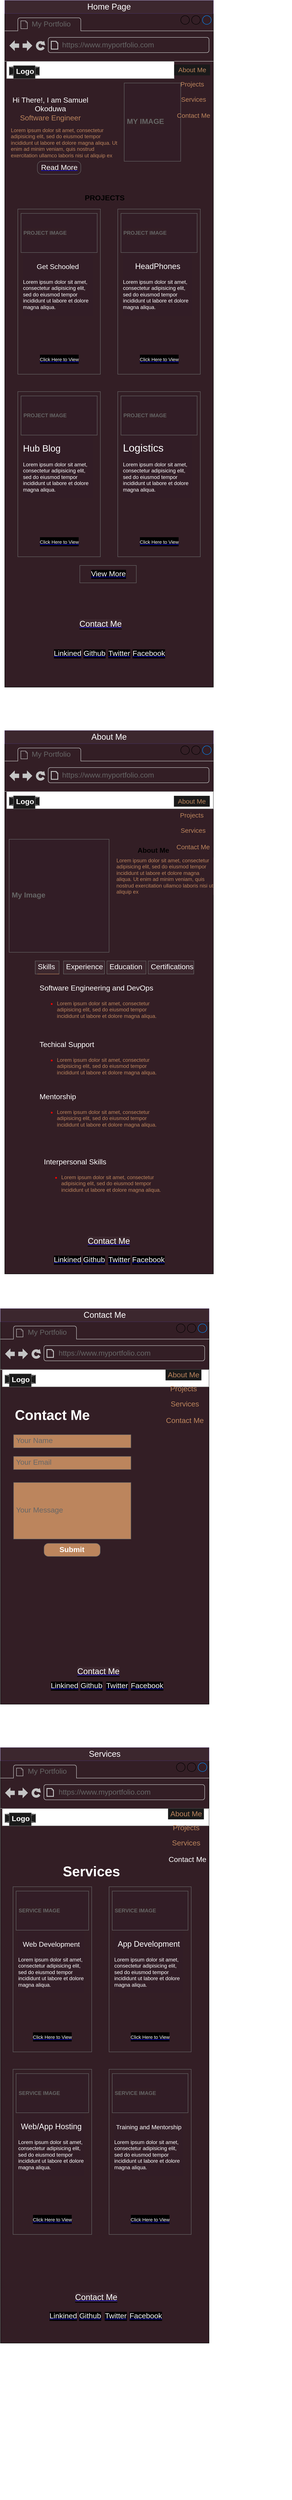<mxfile>
    <diagram id="vNnLvl0aOUERtY2fWWQc" name="Page-1">
        <mxGraphModel dx="792" dy="2738" grid="1" gridSize="10" guides="1" tooltips="1" connect="1" arrows="1" fold="1" page="1" pageScale="1" pageWidth="850" pageHeight="1100" background="none" math="0" shadow="0">
            <root>
                <mxCell id="0"/>
                <mxCell id="1" parent="0"/>
                <mxCell id="2" value="&lt;br&gt;&lt;br&gt;&lt;br&gt;&lt;br&gt;&lt;br&gt;&lt;br&gt;&lt;br&gt;&lt;br&gt;&lt;br&gt;&lt;br&gt;&lt;br&gt;&lt;br&gt;&lt;br&gt;&lt;br&gt;&lt;br&gt;&lt;br&gt;&lt;br&gt;&lt;br&gt;&lt;br&gt;&lt;br&gt;&lt;br&gt;&lt;br&gt;&lt;br&gt;&lt;br&gt;&lt;br&gt;&lt;br&gt;&lt;br&gt;&lt;br&gt;&lt;br&gt;&lt;br&gt;&lt;br&gt;&lt;br&gt;&lt;br&gt;&lt;br&gt;&lt;br&gt;&lt;br&gt;&lt;br&gt;&lt;br&gt;&lt;br&gt;&lt;br&gt;&lt;br&gt;&lt;br&gt;&lt;br&gt;&lt;br&gt;&lt;br&gt;&lt;br&gt;&lt;br&gt;&lt;br&gt;&lt;br&gt;&lt;br&gt;&lt;br&gt;&lt;br&gt;&lt;br&gt;&lt;br&gt;&lt;br&gt;&lt;br&gt;&lt;br&gt;&lt;br&gt;&lt;br&gt;&lt;br&gt;&lt;br&gt;&lt;br&gt;&lt;br&gt;&lt;br&gt;&lt;br&gt;&lt;br&gt;&lt;br&gt;&lt;br&gt;&lt;br&gt;&lt;br&gt;&lt;br&gt;&lt;br&gt;&lt;br&gt;&lt;br&gt;&lt;br&gt;&lt;br&gt;&lt;br&gt;" style="strokeWidth=1;shadow=0;dashed=0;align=center;html=1;shape=mxgraph.mockup.containers.browserWindow;rSize=0;strokeColor2=#008cff;strokeColor3=#c4c4c4;mainText=,;recursiveResize=0;strokeColor=default;fillColor=#331E25;gradientColor=none;" parent="1" vertex="1">
                    <mxGeometry x="200" y="-1480" width="480" height="1550" as="geometry"/>
                </mxCell>
                <mxCell id="3" value="My Portfolio" style="strokeWidth=1;shadow=0;dashed=0;align=center;html=1;shape=mxgraph.mockup.containers.anchor;fontSize=17;fontColor=#666666;align=left;" parent="2" vertex="1">
                    <mxGeometry x="60" y="12" width="110" height="26" as="geometry"/>
                </mxCell>
                <mxCell id="4" value="https://www.myportfolio.com" style="strokeWidth=1;shadow=0;dashed=0;align=center;html=1;shape=mxgraph.mockup.containers.anchor;rSize=0;fontSize=17;fontColor=#666666;align=left;" parent="2" vertex="1">
                    <mxGeometry x="130" y="60" width="250" height="26" as="geometry"/>
                </mxCell>
                <mxCell id="14" value="Line 1" style="strokeWidth=1;shadow=0;dashed=0;align=center;html=1;shape=mxgraph.mockup.text.textBox;fontColor=#666666;align=left;fontSize=17;spacingLeft=4;spacingTop=-3;strokeColor=#666666;mainText=" parent="2" vertex="1">
                    <mxGeometry x="4" y="110" width="386" height="40" as="geometry"/>
                </mxCell>
                <mxCell id="22" value="" style="verticalLabelPosition=bottom;shadow=0;dashed=0;align=center;html=1;verticalAlign=top;strokeWidth=1;shape=mxgraph.mockup.graphics.simpleIcon;strokeColor=#999999;labelBackgroundColor=#1A1A1A;fontColor=#FFFFFF;fillColor=#1A1A1A;" parent="2" vertex="1">
                    <mxGeometry x="10" y="122.5" width="70" height="20" as="geometry"/>
                </mxCell>
                <mxCell id="23" value="&lt;b&gt;&lt;font color=&quot;#ffffff&quot;&gt;Logo&lt;/font&gt;&lt;/b&gt;" style="strokeWidth=1;shadow=0;dashed=0;align=center;html=1;shape=mxgraph.mockup.text.textBox;fontColor=#666666;align=left;fontSize=17;spacingLeft=4;spacingTop=-3;strokeColor=#666666;mainText=;labelBackgroundColor=#1A1A1A;fillColor=#1A1A1A;" parent="2" vertex="1">
                    <mxGeometry x="20" y="120" width="50" height="30" as="geometry"/>
                </mxCell>
                <mxCell id="37" value="" style="strokeWidth=1;shadow=0;dashed=0;align=center;html=1;shape=mxgraph.mockup.buttons.button;strokeColor=#666666;fontColor=#ffffff;mainText=;buttonStyle=round;fontSize=17;fontStyle=1;fillColor=#321D26;whiteSpace=wrap;labelBackgroundColor=#331E25;" parent="2" vertex="1">
                    <mxGeometry x="75" y="340" width="100" height="30" as="geometry"/>
                </mxCell>
                <mxCell id="47" value="&lt;font color=&quot;#ffffff&quot;&gt;Read More&lt;/font&gt;" style="shape=rectangle;strokeColor=none;fillColor=none;linkText=;fontSize=17;fontColor=#0000ff;fontStyle=4;html=1;align=center;labelBackgroundColor=#331E25;" parent="2" vertex="1">
                    <mxGeometry x="80" y="340" width="90" height="30" as="geometry"/>
                </mxCell>
                <mxCell id="253" value="" style="group" parent="2" vertex="1" connectable="0">
                    <mxGeometry x="30" y="450" width="190" height="380" as="geometry"/>
                </mxCell>
                <mxCell id="71" value="" style="strokeWidth=1;shadow=0;dashed=0;align=center;html=1;shape=mxgraph.mockup.text.textBox;fontColor=#FFFFFF;align=left;fontSize=17;spacingLeft=4;spacingTop=-3;strokeColor=#666666;mainText=;labelBackgroundColor=#331E25;fillColor=#331E25;" parent="253" vertex="1">
                    <mxGeometry width="190" height="380" as="geometry"/>
                </mxCell>
                <mxCell id="222" value="&lt;h1 style=&quot;text-align: center;&quot;&gt;&lt;font style=&quot;font-size: 16px; font-weight: normal;&quot;&gt;Get Schooled&lt;/font&gt;&lt;/h1&gt;&lt;p&gt;Lorem ipsum dolor sit amet, consectetur adipisicing elit, sed do eiusmod tempor incididunt ut labore et dolore magna aliqua.&lt;/p&gt;" style="text;html=1;strokeColor=none;fillColor=none;spacing=5;spacingTop=-20;whiteSpace=wrap;overflow=hidden;rounded=0;labelBackgroundColor=#321D26;fontColor=#FFFFFF;" parent="253" vertex="1">
                    <mxGeometry x="7.308" y="110" width="168.077" height="260" as="geometry"/>
                </mxCell>
                <mxCell id="223" value="&lt;font style=&quot;font-size: 11px;&quot; color=&quot;#ffffff&quot;&gt;Click Here to View&lt;/font&gt;" style="shape=rectangle;strokeColor=none;fillColor=none;linkText=;fontSize=17;fontColor=#0000ff;fontStyle=4;html=1;align=center;labelBackgroundColor=#000000;" parent="253" vertex="1">
                    <mxGeometry x="14.615" y="330" width="160.769" height="30" as="geometry"/>
                </mxCell>
                <mxCell id="252" value="&lt;b style=&quot;font-size: 12px;&quot;&gt;PROJECT IMAGE&lt;/b&gt;" style="strokeWidth=1;shadow=0;dashed=0;align=center;html=1;shape=mxgraph.mockup.text.textBox;fontColor=#666666;align=left;fontSize=17;spacingLeft=4;spacingTop=-3;strokeColor=#666666;mainText=;labelBackgroundColor=#331E25;fillColor=#321D26;" parent="253" vertex="1">
                    <mxGeometry x="7.308" y="10" width="175.385" height="90" as="geometry"/>
                </mxCell>
                <mxCell id="259" value="" style="group" parent="2" vertex="1" connectable="0">
                    <mxGeometry x="30" y="870" width="190" height="380" as="geometry"/>
                </mxCell>
                <mxCell id="260" value="" style="strokeWidth=1;shadow=0;dashed=0;align=center;html=1;shape=mxgraph.mockup.text.textBox;fontColor=#FFFFFF;align=left;fontSize=17;spacingLeft=4;spacingTop=-3;strokeColor=#666666;mainText=;labelBackgroundColor=#331E25;fillColor=#331E25;" parent="259" vertex="1">
                    <mxGeometry width="190" height="380" as="geometry"/>
                </mxCell>
                <mxCell id="261" value="&lt;h1 style=&quot;&quot;&gt;&lt;font style=&quot;font-size: 21px; font-weight: normal;&quot;&gt;Hub Blog&lt;/font&gt;&lt;/h1&gt;&lt;p&gt;Lorem ipsum dolor sit amet, consectetur adipisicing elit, sed do eiusmod tempor incididunt ut labore et dolore magna aliqua.&lt;/p&gt;" style="text;html=1;strokeColor=none;fillColor=none;spacing=5;spacingTop=-20;whiteSpace=wrap;overflow=hidden;rounded=0;labelBackgroundColor=#321D26;fontColor=#FFFFFF;" parent="259" vertex="1">
                    <mxGeometry x="7.308" y="110" width="168.077" height="260" as="geometry"/>
                </mxCell>
                <mxCell id="262" value="&lt;font style=&quot;font-size: 11px;&quot; color=&quot;#ffffff&quot;&gt;Click Here to View&lt;/font&gt;" style="shape=rectangle;strokeColor=none;fillColor=none;linkText=;fontSize=17;fontColor=#0000ff;fontStyle=4;html=1;align=center;labelBackgroundColor=#000000;" parent="259" vertex="1">
                    <mxGeometry x="14.615" y="330" width="160.769" height="30" as="geometry"/>
                </mxCell>
                <mxCell id="263" value="&lt;b style=&quot;font-size: 12px;&quot;&gt;PROJECT IMAGE&lt;/b&gt;" style="strokeWidth=1;shadow=0;dashed=0;align=center;html=1;shape=mxgraph.mockup.text.textBox;fontColor=#666666;align=left;fontSize=17;spacingLeft=4;spacingTop=-3;strokeColor=#666666;mainText=;labelBackgroundColor=#331E25;fillColor=#321D26;" parent="259" vertex="1">
                    <mxGeometry x="7.308" y="10" width="175.385" height="90" as="geometry"/>
                </mxCell>
                <mxCell id="264" value="" style="group" parent="2" vertex="1" connectable="0">
                    <mxGeometry x="260" y="450" width="190" height="380" as="geometry"/>
                </mxCell>
                <mxCell id="265" value="" style="strokeWidth=1;shadow=0;dashed=0;align=center;html=1;shape=mxgraph.mockup.text.textBox;fontColor=#FFFFFF;align=left;fontSize=17;spacingLeft=4;spacingTop=-3;strokeColor=#666666;mainText=;labelBackgroundColor=#331E25;fillColor=#331E25;" parent="264" vertex="1">
                    <mxGeometry width="190" height="380" as="geometry"/>
                </mxCell>
                <mxCell id="266" value="&lt;h1 style=&quot;text-align: center;&quot;&gt;&lt;font style=&quot;font-size: 18px; font-weight: normal;&quot;&gt;HeadPhones&lt;/font&gt;&lt;/h1&gt;&lt;p&gt;Lorem ipsum dolor sit amet, consectetur adipisicing elit, sed do eiusmod tempor incididunt ut labore et dolore magna aliqua.&lt;/p&gt;" style="text;html=1;strokeColor=none;fillColor=none;spacing=5;spacingTop=-20;whiteSpace=wrap;overflow=hidden;rounded=0;labelBackgroundColor=#321D26;fontColor=#FFFFFF;" parent="264" vertex="1">
                    <mxGeometry x="7.308" y="110" width="168.077" height="260" as="geometry"/>
                </mxCell>
                <mxCell id="267" value="&lt;font style=&quot;font-size: 11px;&quot; color=&quot;#ffffff&quot;&gt;Click Here to View&lt;/font&gt;" style="shape=rectangle;strokeColor=none;fillColor=none;linkText=;fontSize=17;fontColor=#0000ff;fontStyle=4;html=1;align=center;labelBackgroundColor=#000000;" parent="264" vertex="1">
                    <mxGeometry x="14.615" y="330" width="160.769" height="30" as="geometry"/>
                </mxCell>
                <mxCell id="268" value="&lt;b style=&quot;font-size: 12px;&quot;&gt;PROJECT IMAGE&lt;/b&gt;" style="strokeWidth=1;shadow=0;dashed=0;align=center;html=1;shape=mxgraph.mockup.text.textBox;fontColor=#666666;align=left;fontSize=17;spacingLeft=4;spacingTop=-3;strokeColor=#666666;mainText=;labelBackgroundColor=#331E25;fillColor=#321D26;" parent="264" vertex="1">
                    <mxGeometry x="7.308" y="10" width="175.385" height="90" as="geometry"/>
                </mxCell>
                <mxCell id="322" value="&lt;font color=&quot;#ffffff&quot;&gt;&lt;span style=&quot;font-size: 19px; background-color: rgb(60, 39, 46);&quot;&gt;Contact Me&lt;/span&gt;&lt;/font&gt;" style="shape=rectangle;strokeColor=none;fillColor=none;linkText=;fontSize=17;fontColor=#0000ff;fontStyle=4;html=1;align=center;labelBackgroundColor=#000000;" parent="2" vertex="1">
                    <mxGeometry x="164.81" y="1390" width="110" height="30" as="geometry"/>
                </mxCell>
                <mxCell id="49" value="&lt;b&gt;MY IMAGE&lt;/b&gt;" style="strokeWidth=1;shadow=0;dashed=0;align=center;html=1;shape=mxgraph.mockup.text.textBox;fontColor=#666666;align=left;fontSize=17;spacingLeft=4;spacingTop=-3;strokeColor=#666666;mainText=;labelBackgroundColor=#331E25;fillColor=#321D26;" parent="2" vertex="1">
                    <mxGeometry x="274.81" y="160" width="130" height="180" as="geometry"/>
                </mxCell>
                <mxCell id="621" value="" style="group" vertex="1" connectable="0" parent="2">
                    <mxGeometry x="110.574" y="1515" width="254.232" height="15" as="geometry"/>
                </mxCell>
                <mxCell id="627" value="" style="group" vertex="1" connectable="0" parent="621">
                    <mxGeometry width="254.232" height="15" as="geometry"/>
                </mxCell>
                <mxCell id="628" value="" style="group" vertex="1" connectable="0" parent="627">
                    <mxGeometry width="254.232" height="15" as="geometry"/>
                </mxCell>
                <mxCell id="334" value="&lt;font color=&quot;#ffffff&quot;&gt;Github&lt;/font&gt;" style="shape=rectangle;strokeColor=none;fillColor=none;linkText=;fontSize=17;fontColor=#0000ff;fontStyle=4;html=1;align=center;labelBackgroundColor=#000000;" parent="628" vertex="1">
                    <mxGeometry x="61.16" y="-50" width="67.692" height="15" as="geometry"/>
                </mxCell>
                <mxCell id="336" value="&lt;font color=&quot;#ffffff&quot;&gt;Twitter&lt;/font&gt;" style="shape=rectangle;strokeColor=none;fillColor=none;linkText=;fontSize=17;fontColor=#0000ff;fontStyle=4;html=1;align=center;labelBackgroundColor=#000000;" parent="628" vertex="1">
                    <mxGeometry x="118.85" y="-50" width="67.692" height="15" as="geometry"/>
                </mxCell>
                <mxCell id="344" value="&lt;font color=&quot;#ffffff&quot;&gt;Facebook&lt;/font&gt;" style="shape=rectangle;strokeColor=none;fillColor=none;linkText=;fontSize=17;fontColor=#0000ff;fontStyle=4;html=1;align=center;labelBackgroundColor=#000000;" parent="628" vertex="1">
                    <mxGeometry x="186.54" y="-50" width="67.692" height="15" as="geometry"/>
                </mxCell>
                <mxCell id="254" value="" style="group" parent="2" vertex="1" connectable="0">
                    <mxGeometry x="260" y="870" width="190" height="380" as="geometry"/>
                </mxCell>
                <mxCell id="255" value="" style="strokeWidth=1;shadow=0;dashed=0;align=center;html=1;shape=mxgraph.mockup.text.textBox;fontColor=#FFFFFF;align=left;fontSize=17;spacingLeft=4;spacingTop=-3;strokeColor=#666666;mainText=;labelBackgroundColor=#331E25;fillColor=#331E25;" parent="254" vertex="1">
                    <mxGeometry width="190" height="380" as="geometry"/>
                </mxCell>
                <mxCell id="256" value="&lt;h1&gt;&lt;span style=&quot;font-weight: normal;&quot;&gt;Logistics&lt;/span&gt;&lt;/h1&gt;&lt;p&gt;Lorem ipsum dolor sit amet, consectetur adipisicing elit, sed do eiusmod tempor incididunt ut labore et dolore magna aliqua.&lt;/p&gt;" style="text;html=1;strokeColor=none;fillColor=none;spacing=5;spacingTop=-20;whiteSpace=wrap;overflow=hidden;rounded=0;labelBackgroundColor=#321D26;fontColor=#FFFFFF;" parent="254" vertex="1">
                    <mxGeometry x="7.308" y="110" width="168.077" height="260" as="geometry"/>
                </mxCell>
                <mxCell id="257" value="&lt;font style=&quot;font-size: 11px;&quot; color=&quot;#ffffff&quot;&gt;Click Here to View&lt;/font&gt;" style="shape=rectangle;strokeColor=none;fillColor=none;linkText=;fontSize=17;fontColor=#0000ff;fontStyle=4;html=1;align=center;labelBackgroundColor=#000000;" parent="254" vertex="1">
                    <mxGeometry x="14.615" y="330" width="160.769" height="30" as="geometry"/>
                </mxCell>
                <mxCell id="258" value="&lt;b style=&quot;font-size: 12px;&quot;&gt;PROJECT IMAGE&lt;/b&gt;" style="strokeWidth=1;shadow=0;dashed=0;align=center;html=1;shape=mxgraph.mockup.text.textBox;fontColor=#666666;align=left;fontSize=17;spacingLeft=4;spacingTop=-3;strokeColor=#666666;mainText=;labelBackgroundColor=#331E25;fillColor=#321D26;" parent="254" vertex="1">
                    <mxGeometry x="7.308" y="10" width="175.385" height="90" as="geometry"/>
                </mxCell>
                <mxCell id="625" value="" style="group" vertex="1" connectable="0" parent="2">
                    <mxGeometry x="390" y="117.5" width="85" height="130" as="geometry"/>
                </mxCell>
                <mxCell id="16" value="&lt;font color=&quot;#bc855d&quot; style=&quot;font-size: 15px;&quot;&gt;Projects&lt;/font&gt;" style="strokeColor=inherit;fillColor=inherit;gradientColor=inherit;strokeWidth=1;shadow=0;dashed=0;align=center;html=1;shape=mxgraph.mockup.text.rrect;rSize=0;fontSize=17;fontColor=#0000ff;" parent="625" vertex="1">
                    <mxGeometry y="32.5" width="82.5" height="25" as="geometry"/>
                </mxCell>
                <mxCell id="17" value="&lt;font color=&quot;#bc855d&quot; style=&quot;font-size: 15px;&quot;&gt;Services&lt;/font&gt;" style="strokeColor=inherit;fillColor=inherit;gradientColor=inherit;strokeWidth=1;shadow=0;dashed=0;align=center;html=1;shape=mxgraph.mockup.text.rrect;rSize=0;fontSize=17;fontColor=#0000ff;" parent="625" vertex="1">
                    <mxGeometry x="2.5" y="67.5" width="82.5" height="25" as="geometry"/>
                </mxCell>
                <mxCell id="18" value="&lt;font color=&quot;#bc855d&quot; style=&quot;font-size: 15px;&quot;&gt;Contact Me&lt;/font&gt;" style="strokeColor=inherit;fillColor=inherit;gradientColor=inherit;strokeWidth=1;shadow=0;dashed=0;align=center;html=1;shape=mxgraph.mockup.text.rrect;rSize=0;fontSize=17;fontColor=#0000ff;" parent="625" vertex="1">
                    <mxGeometry x="2.5" y="105" width="82.5" height="25" as="geometry"/>
                </mxCell>
                <mxCell id="19" value="&lt;span style=&quot;background-color: rgb(26, 26, 26);&quot;&gt;&lt;font style=&quot;font-size: 15px;&quot; color=&quot;#bc855d&quot;&gt;About Me&lt;/font&gt;&lt;/span&gt;" style="strokeWidth=1;shadow=0;dashed=0;align=center;html=1;shape=mxgraph.mockup.text.rrect;rSize=0;fontSize=17;fontColor=#ffffff;fillColor=#1A1A1A;strokeColor=none;" parent="625" vertex="1">
                    <mxGeometry width="82.5" height="25" as="geometry"/>
                </mxCell>
                <mxCell id="626" value="" style="group" vertex="1" connectable="0" parent="2">
                    <mxGeometry x="4.81" y="210" width="260" height="130" as="geometry"/>
                </mxCell>
                <mxCell id="29" value="Lorem ipsum dolor sit amet, consectetur adipisicing elit, sed do eiusmod tempor incididunt ut labore et dolore magna aliqua. Ut enim ad minim veniam, quis nostrud exercitation ullamco laboris nisi ut aliquip ex" style="text;spacingTop=-5;whiteSpace=wrap;html=1;align=left;fontSize=12;fontFamily=Helvetica;fillColor=none;strokeColor=none;labelBackgroundColor=#331E25;fontColor=#BC855D;" parent="626" vertex="1">
                    <mxGeometry x="7.31" y="50" width="250" height="80" as="geometry"/>
                </mxCell>
                <mxCell id="272" value="" style="group" parent="2" vertex="1" connectable="0">
                    <mxGeometry x="172.69" y="1270" width="130" height="40" as="geometry"/>
                </mxCell>
                <mxCell id="134" value="" style="strokeWidth=1;shadow=0;dashed=0;align=center;html=1;shape=mxgraph.mockup.text.textBox;fontColor=#FFFFFF;align=left;fontSize=17;spacingLeft=4;spacingTop=-3;strokeColor=#666666;mainText=;labelBackgroundColor=#331E25;fillColor=#331E25;" parent="272" vertex="1">
                    <mxGeometry width="130" height="40" as="geometry"/>
                </mxCell>
                <mxCell id="135" value="&lt;font color=&quot;#ffffff&quot;&gt;View More&lt;/font&gt;" style="shape=rectangle;strokeColor=none;fillColor=none;linkText=;fontSize=17;fontColor=#0000ff;fontStyle=4;html=1;align=center;labelBackgroundColor=#000000;" parent="272" vertex="1">
                    <mxGeometry x="10" y="5" width="110" height="30" as="geometry"/>
                </mxCell>
                <mxCell id="341" value="&lt;font color=&quot;#ffffff&quot;&gt;Linkined&lt;/font&gt;" style="shape=rectangle;strokeColor=none;fillColor=none;linkText=;fontSize=17;fontColor=#0000ff;fontStyle=4;html=1;align=center;labelBackgroundColor=#000000;" parent="2" vertex="1">
                    <mxGeometry x="110.574" y="1465" width="67.692" height="15" as="geometry"/>
                </mxCell>
                <mxCell id="654" value="&lt;b&gt;&lt;font style=&quot;font-size: 17px;&quot;&gt;PROJECTS&lt;/font&gt;&lt;/b&gt;" style="text;html=1;strokeColor=none;fillColor=none;align=center;verticalAlign=middle;whiteSpace=wrap;rounded=0;fontSize=14;" vertex="1" parent="2">
                    <mxGeometry x="180" y="410" width="100" height="30" as="geometry"/>
                </mxCell>
                <mxCell id="706" value="&lt;span style=&quot;color: rgb(255, 255, 255); text-align: left; background-color: rgb(51, 30, 37);&quot;&gt;Hi There!, I am Samuel Okoduwa&lt;/span&gt;&lt;br style=&quot;color: rgb(255, 255, 255); text-align: left;&quot;&gt;&lt;font style=&quot;text-align: left;&quot; color=&quot;#bc855d&quot;&gt;Software Engineer&lt;/font&gt;" style="text;html=1;strokeColor=none;fillColor=none;align=center;verticalAlign=middle;whiteSpace=wrap;rounded=0;fontSize=17;" vertex="1" parent="2">
                    <mxGeometry x="10" y="180" width="190" height="80" as="geometry"/>
                </mxCell>
                <mxCell id="390" value="&lt;br&gt;&lt;br&gt;&lt;br&gt;&lt;br&gt;&lt;br&gt;&lt;br&gt;&lt;br&gt;&lt;br&gt;&lt;br&gt;&lt;br&gt;&lt;br&gt;&lt;br&gt;&lt;br&gt;&lt;br&gt;&lt;br&gt;&lt;br&gt;&lt;br&gt;&lt;br&gt;&lt;br&gt;&lt;br&gt;&lt;br&gt;&lt;br&gt;&lt;br&gt;&lt;br&gt;&lt;br&gt;&lt;br&gt;&lt;br&gt;&lt;br&gt;&lt;br&gt;&lt;br&gt;&lt;br&gt;&lt;br&gt;&lt;br&gt;&lt;br&gt;&lt;br&gt;&lt;br&gt;&lt;br&gt;&lt;br&gt;&lt;br&gt;&lt;br&gt;&lt;br&gt;&lt;br&gt;&lt;br&gt;&lt;br&gt;&lt;br&gt;&lt;br&gt;&lt;br&gt;&lt;br&gt;&lt;br&gt;&lt;br&gt;&lt;br&gt;&lt;br&gt;&lt;br&gt;&lt;br&gt;&lt;br&gt;&lt;br&gt;&lt;br&gt;&lt;br&gt;&lt;br&gt;&lt;br&gt;&lt;br&gt;&lt;br&gt;&lt;br&gt;&lt;br&gt;&lt;br&gt;&lt;br&gt;&lt;br&gt;&lt;br&gt;&lt;br&gt;&lt;br&gt;&lt;br&gt;&lt;br&gt;&lt;br&gt;&lt;br&gt;&lt;br&gt;&lt;br&gt;&lt;br&gt;" style="strokeWidth=1;shadow=0;dashed=0;align=center;html=1;shape=mxgraph.mockup.containers.browserWindow;rSize=0;strokeColor2=#008cff;strokeColor3=#c4c4c4;mainText=,;recursiveResize=0;strokeColor=default;fillColor=#331E25;gradientColor=none;" parent="1" vertex="1">
                    <mxGeometry x="200" y="200" width="480" height="1220" as="geometry"/>
                </mxCell>
                <mxCell id="391" value="My Portfolio" style="strokeWidth=1;shadow=0;dashed=0;align=center;html=1;shape=mxgraph.mockup.containers.anchor;fontSize=17;fontColor=#666666;align=left;" parent="390" vertex="1">
                    <mxGeometry x="60" y="12" width="110" height="26" as="geometry"/>
                </mxCell>
                <mxCell id="392" value="https://www.myportfolio.com" style="strokeWidth=1;shadow=0;dashed=0;align=center;html=1;shape=mxgraph.mockup.containers.anchor;rSize=0;fontSize=17;fontColor=#666666;align=left;" parent="390" vertex="1">
                    <mxGeometry x="130" y="60" width="250" height="26" as="geometry"/>
                </mxCell>
                <mxCell id="393" value="Line 1" style="strokeWidth=1;shadow=0;dashed=0;align=center;html=1;shape=mxgraph.mockup.text.textBox;fontColor=#666666;align=left;fontSize=17;spacingLeft=4;spacingTop=-3;strokeColor=#666666;mainText=" parent="390" vertex="1">
                    <mxGeometry x="4" y="110" width="476" height="40" as="geometry"/>
                </mxCell>
                <mxCell id="399" value="" style="verticalLabelPosition=bottom;shadow=0;dashed=0;align=center;html=1;verticalAlign=top;strokeWidth=1;shape=mxgraph.mockup.graphics.simpleIcon;strokeColor=#999999;labelBackgroundColor=#1A1A1A;fontColor=#FFFFFF;fillColor=#1A1A1A;" parent="390" vertex="1">
                    <mxGeometry x="10" y="122.5" width="70" height="20" as="geometry"/>
                </mxCell>
                <mxCell id="400" value="&lt;b&gt;&lt;font color=&quot;#ffffff&quot;&gt;Logo&lt;/font&gt;&lt;/b&gt;" style="strokeWidth=1;shadow=0;dashed=0;align=center;html=1;shape=mxgraph.mockup.text.textBox;fontColor=#666666;align=left;fontSize=17;spacingLeft=4;spacingTop=-3;strokeColor=#666666;mainText=;labelBackgroundColor=#1A1A1A;fillColor=#1A1A1A;" parent="390" vertex="1">
                    <mxGeometry x="20" y="120" width="50" height="30" as="geometry"/>
                </mxCell>
                <mxCell id="402" value="Lorem ipsum dolor sit amet, consectetur adipisicing elit, sed do eiusmod tempor incididunt ut labore et dolore magna aliqua. Ut enim ad minim veniam, quis nostrud exercitation ullamco laboris nisi ut aliquip ex" style="text;spacingTop=-5;whiteSpace=wrap;html=1;align=left;fontSize=12;fontFamily=Helvetica;fillColor=none;strokeColor=none;labelBackgroundColor=#331E25;fontColor=#BC855D;" parent="390" vertex="1">
                    <mxGeometry x="255" y="260" width="225" height="140" as="geometry"/>
                </mxCell>
                <mxCell id="405" value="&lt;b&gt;My Image&lt;/b&gt;" style="strokeWidth=1;shadow=0;dashed=0;align=center;html=1;shape=mxgraph.mockup.text.textBox;fontColor=#666666;align=left;fontSize=17;spacingLeft=4;spacingTop=-3;strokeColor=#666666;mainText=;labelBackgroundColor=#331E25;fillColor=#321D26;" parent="390" vertex="1">
                    <mxGeometry x="10" y="220" width="230" height="260" as="geometry"/>
                </mxCell>
                <mxCell id="430" value="&lt;font color=&quot;#ffffff&quot;&gt;&lt;span style=&quot;font-size: 19px; background-color: rgb(60, 39, 46);&quot;&gt;Contact Me&lt;/span&gt;&lt;/font&gt;" style="shape=rectangle;strokeColor=none;fillColor=none;linkText=;fontSize=17;fontColor=#0000ff;fontStyle=4;html=1;align=center;labelBackgroundColor=#000000;" parent="390" vertex="1">
                    <mxGeometry x="183.85" y="1130" width="110" height="30" as="geometry"/>
                </mxCell>
                <mxCell id="634" value="" style="group" vertex="1" connectable="0" parent="390">
                    <mxGeometry x="70" y="500" width="365" height="540" as="geometry"/>
                </mxCell>
                <mxCell id="449" value="&lt;font style=&quot;&quot; color=&quot;#ffffff&quot;&gt;Skills&lt;/font&gt;" style="strokeWidth=1;shadow=0;dashed=0;align=center;html=1;shape=mxgraph.mockup.text.textBox;fontColor=#666666;align=left;fontSize=17;spacingLeft=4;spacingTop=-3;strokeColor=#666666;mainText=;fillColor=#3C272E;" parent="634" vertex="1">
                    <mxGeometry width="55" height="30" as="geometry"/>
                </mxCell>
                <mxCell id="451" value="&lt;font style=&quot;&quot; color=&quot;#ffffff&quot;&gt;Experience&lt;/font&gt;" style="strokeWidth=1;shadow=0;dashed=0;align=center;html=1;shape=mxgraph.mockup.text.textBox;fontColor=#666666;align=left;fontSize=17;spacingLeft=4;spacingTop=-3;strokeColor=#666666;mainText=;fillColor=#3C272E;" parent="634" vertex="1">
                    <mxGeometry x="65" width="94.61" height="30" as="geometry"/>
                </mxCell>
                <mxCell id="452" value="&lt;font style=&quot;&quot; color=&quot;#ffffff&quot;&gt;Education&lt;/font&gt;" style="strokeWidth=1;shadow=0;dashed=0;align=center;html=1;shape=mxgraph.mockup.text.textBox;fontColor=#666666;align=left;fontSize=17;spacingLeft=4;spacingTop=-3;strokeColor=#666666;mainText=;fillColor=#3C272E;" parent="634" vertex="1">
                    <mxGeometry x="165" width="90" height="30" as="geometry"/>
                </mxCell>
                <mxCell id="453" value="&lt;h1&gt;&lt;span style=&quot;font-weight: normal; color: rgb(255, 255, 255); background-color: initial;&quot;&gt;&lt;font style=&quot;font-size: 17px;&quot;&gt;Software Engineering and DevOps&lt;/font&gt;&lt;/span&gt;&lt;/h1&gt;&lt;ul&gt;&lt;li&gt;&lt;span style=&quot;color: rgb(188, 133, 93); background-color: rgb(51, 30, 37);&quot;&gt;Lorem ipsum dolor sit amet, consectetur adipisicing elit, sed do eiusmod tempor incididunt ut labore et dolore magna aliqua.&lt;/span&gt;&lt;/li&gt;&lt;/ul&gt;" style="text;html=1;strokeColor=none;fillColor=none;spacing=5;spacingTop=-20;whiteSpace=wrap;overflow=hidden;rounded=0;fontColor=#FF0000;strokeWidth=1;" parent="634" vertex="1">
                    <mxGeometry x="5" y="40" width="280" height="100" as="geometry"/>
                </mxCell>
                <mxCell id="454" value="&lt;h1&gt;&lt;font color=&quot;#ffffff&quot;&gt;&lt;span style=&quot;font-size: 17px; font-weight: 400;&quot;&gt;Techical Support&lt;/span&gt;&lt;/font&gt;&lt;/h1&gt;&lt;ul&gt;&lt;li&gt;&lt;span style=&quot;color: rgb(188, 133, 93); background-color: rgb(51, 30, 37);&quot;&gt;Lorem ipsum dolor sit amet, consectetur adipisicing elit, sed do eiusmod tempor incididunt ut labore et dolore magna aliqua.&lt;/span&gt;&lt;/li&gt;&lt;/ul&gt;" style="text;html=1;strokeColor=none;fillColor=none;spacing=5;spacingTop=-20;whiteSpace=wrap;overflow=hidden;rounded=0;fontColor=#FF0000;strokeWidth=1;" parent="634" vertex="1">
                    <mxGeometry x="5" y="170" width="280" height="100" as="geometry"/>
                </mxCell>
                <mxCell id="455" value="&lt;h1&gt;&lt;font color=&quot;#ffffff&quot;&gt;&lt;span style=&quot;font-size: 17px; font-weight: 400;&quot;&gt;Mentorship&lt;/span&gt;&lt;/font&gt;&lt;/h1&gt;&lt;ul&gt;&lt;li&gt;&lt;span style=&quot;color: rgb(188, 133, 93); background-color: rgb(51, 30, 37);&quot;&gt;Lorem ipsum dolor sit amet, consectetur adipisicing elit, sed do eiusmod tempor incididunt ut labore et dolore magna aliqua.&lt;/span&gt;&lt;/li&gt;&lt;/ul&gt;" style="text;html=1;strokeColor=none;fillColor=none;spacing=5;spacingTop=-20;whiteSpace=wrap;overflow=hidden;rounded=0;fontColor=#FF0000;strokeWidth=1;" parent="634" vertex="1">
                    <mxGeometry x="5.01" y="290" width="280" height="100" as="geometry"/>
                </mxCell>
                <mxCell id="458" value="&lt;font style=&quot;&quot; color=&quot;#ffffff&quot;&gt;Certifications&lt;/font&gt;" style="strokeWidth=1;shadow=0;dashed=0;align=center;html=1;shape=mxgraph.mockup.text.textBox;fontColor=#666666;align=left;fontSize=17;spacingLeft=4;spacingTop=-3;strokeColor=#666666;mainText=;fillColor=#3C272E;" parent="634" vertex="1">
                    <mxGeometry x="260" width="105" height="30" as="geometry"/>
                </mxCell>
                <mxCell id="459" value="&lt;h1&gt;&lt;font color=&quot;#ffffff&quot;&gt;&lt;span style=&quot;font-size: 17px; font-weight: 400;&quot;&gt;Interpersonal Skills&lt;/span&gt;&lt;/font&gt;&lt;/h1&gt;&lt;ul&gt;&lt;li&gt;&lt;span style=&quot;color: rgb(188, 133, 93); background-color: rgb(51, 30, 37);&quot;&gt;Lorem ipsum dolor sit amet, consectetur adipisicing elit, sed do eiusmod tempor incididunt ut labore et dolore magna aliqua.&lt;/span&gt;&lt;/li&gt;&lt;/ul&gt;" style="text;html=1;strokeColor=none;fillColor=none;spacing=5;spacingTop=-20;whiteSpace=wrap;overflow=hidden;rounded=0;fontColor=#FF0000;strokeWidth=1;" parent="634" vertex="1">
                    <mxGeometry x="15" y="440" width="280" height="100" as="geometry"/>
                </mxCell>
                <mxCell id="450" value="" style="verticalLabelPosition=bottom;shadow=0;dashed=0;align=center;html=1;verticalAlign=top;strokeWidth=1;shape=mxgraph.mockup.markup.line;strokeColor=#BC855D;fontColor=#666666;fillColor=#3C272E;fontStyle=1" parent="634" vertex="1">
                    <mxGeometry x="5.01" y="20" width="50" height="20" as="geometry"/>
                </mxCell>
                <mxCell id="629" value="" style="group" vertex="1" connectable="0" parent="390">
                    <mxGeometry x="389.24" y="120" width="85" height="130" as="geometry"/>
                </mxCell>
                <mxCell id="630" value="&lt;font color=&quot;#bc855d&quot; style=&quot;font-size: 15px;&quot;&gt;Projects&lt;/font&gt;" style="strokeColor=inherit;fillColor=inherit;gradientColor=inherit;strokeWidth=1;shadow=0;dashed=0;align=center;html=1;shape=mxgraph.mockup.text.rrect;rSize=0;fontSize=17;fontColor=#0000ff;" vertex="1" parent="629">
                    <mxGeometry y="32.5" width="82.5" height="25" as="geometry"/>
                </mxCell>
                <mxCell id="631" value="&lt;font color=&quot;#bc855d&quot; style=&quot;font-size: 15px;&quot;&gt;Services&lt;/font&gt;" style="strokeColor=inherit;fillColor=inherit;gradientColor=inherit;strokeWidth=1;shadow=0;dashed=0;align=center;html=1;shape=mxgraph.mockup.text.rrect;rSize=0;fontSize=17;fontColor=#0000ff;" vertex="1" parent="629">
                    <mxGeometry x="2.5" y="67.5" width="82.5" height="25" as="geometry"/>
                </mxCell>
                <mxCell id="632" value="&lt;font style=&quot;font-size: 15px;&quot; color=&quot;#bc855d&quot;&gt;Contact Me&lt;/font&gt;" style="strokeColor=inherit;fillColor=inherit;gradientColor=inherit;strokeWidth=1;shadow=0;dashed=0;align=center;html=1;shape=mxgraph.mockup.text.rrect;rSize=0;fontSize=17;fontColor=#0000ff;" vertex="1" parent="629">
                    <mxGeometry x="2.5" y="105" width="82.5" height="25" as="geometry"/>
                </mxCell>
                <mxCell id="633" value="&lt;span style=&quot;background-color: rgb(26, 26, 26);&quot;&gt;&lt;font color=&quot;#bc855d&quot; style=&quot;font-size: 15px;&quot;&gt;About Me&lt;/font&gt;&lt;/span&gt;" style="strokeWidth=1;shadow=0;dashed=0;align=center;html=1;shape=mxgraph.mockup.text.rrect;rSize=0;fontSize=17;fontColor=#ffffff;fillColor=#1A1A1A;strokeColor=none;" vertex="1" parent="629">
                    <mxGeometry width="82.5" height="25" as="geometry"/>
                </mxCell>
                <mxCell id="635" value="&lt;b&gt;&lt;font style=&quot;font-size: 16px;&quot;&gt;About Me&lt;/font&gt;&lt;/b&gt;" style="text;html=1;strokeColor=none;fillColor=none;align=center;verticalAlign=middle;whiteSpace=wrap;rounded=0;" vertex="1" parent="390">
                    <mxGeometry x="300" y="230" width="83.85" height="30" as="geometry"/>
                </mxCell>
                <mxCell id="636" value="" style="group" vertex="1" connectable="0" parent="390">
                    <mxGeometry x="230.004" y="1400" width="254.232" height="15" as="geometry"/>
                </mxCell>
                <mxCell id="637" value="" style="group" vertex="1" connectable="0" parent="636">
                    <mxGeometry x="-120" y="-220" width="254.232" height="15" as="geometry"/>
                </mxCell>
                <mxCell id="431" value="&lt;font color=&quot;#ffffff&quot;&gt;Github&lt;/font&gt;" style="shape=rectangle;strokeColor=none;fillColor=none;linkText=;fontSize=17;fontColor=#0000ff;fontStyle=4;html=1;align=center;labelBackgroundColor=#000000;" parent="637" vertex="1">
                    <mxGeometry x="61.16" width="67.692" height="15" as="geometry"/>
                </mxCell>
                <mxCell id="432" value="&lt;font color=&quot;#ffffff&quot;&gt;Twitter&lt;/font&gt;" style="shape=rectangle;strokeColor=none;fillColor=none;linkText=;fontSize=17;fontColor=#0000ff;fontStyle=4;html=1;align=center;labelBackgroundColor=#000000;" parent="637" vertex="1">
                    <mxGeometry x="118.85" width="67.692" height="15" as="geometry"/>
                </mxCell>
                <mxCell id="433" value="&lt;font color=&quot;#ffffff&quot;&gt;Linkined&lt;/font&gt;" style="shape=rectangle;strokeColor=none;fillColor=none;linkText=;fontSize=17;fontColor=#0000ff;fontStyle=4;html=1;align=center;labelBackgroundColor=#000000;" parent="637" vertex="1">
                    <mxGeometry width="67.692" height="15" as="geometry"/>
                </mxCell>
                <mxCell id="434" value="&lt;font color=&quot;#ffffff&quot;&gt;Facebook&lt;/font&gt;" style="shape=rectangle;strokeColor=none;fillColor=none;linkText=;fontSize=17;fontColor=#0000ff;fontStyle=4;html=1;align=center;labelBackgroundColor=#000000;" parent="637" vertex="1">
                    <mxGeometry x="186.54" width="67.692" height="15" as="geometry"/>
                </mxCell>
                <mxCell id="10" value="Home Page" style="text;html=1;align=center;verticalAlign=middle;whiteSpace=wrap;rounded=0;fontSize=19;fillColor=#3C272E;fontColor=#ffffff;strokeColor=#432D57;" parent="1" vertex="1">
                    <mxGeometry x="200" y="-1510" width="480" height="30" as="geometry"/>
                </mxCell>
                <mxCell id="490" value="About Me" style="text;html=1;align=center;verticalAlign=middle;whiteSpace=wrap;rounded=0;fontSize=19;fillColor=#3C272E;fontColor=#ffffff;strokeColor=#432D57;" parent="1" vertex="1">
                    <mxGeometry x="200" y="170" width="480" height="30" as="geometry"/>
                </mxCell>
                <mxCell id="554" value="" style="group" parent="1" vertex="1" connectable="0">
                    <mxGeometry x="190" y="1770" width="670" height="2470" as="geometry"/>
                </mxCell>
                <mxCell id="556" value="&lt;br&gt;&lt;br&gt;&lt;br&gt;&lt;br&gt;&lt;br&gt;&lt;br&gt;&lt;br&gt;&lt;br&gt;&lt;br&gt;&lt;br&gt;&lt;br&gt;&lt;br&gt;&lt;br&gt;&lt;br&gt;&lt;br&gt;&lt;br&gt;&lt;br&gt;&lt;br&gt;&lt;br&gt;&lt;br&gt;&lt;br&gt;&lt;br&gt;&lt;br&gt;&lt;br&gt;&lt;br&gt;&lt;br&gt;&lt;br&gt;&lt;br&gt;&lt;br&gt;&lt;br&gt;&lt;br&gt;&lt;br&gt;&lt;br&gt;&lt;br&gt;&lt;br&gt;&lt;br&gt;&lt;br&gt;&lt;br&gt;&lt;br&gt;&lt;br&gt;&lt;br&gt;&lt;br&gt;&lt;br&gt;&lt;br&gt;&lt;br&gt;&lt;br&gt;&lt;br&gt;&lt;br&gt;&lt;br&gt;&lt;br&gt;&lt;br&gt;&lt;br&gt;&lt;br&gt;&lt;br&gt;&lt;br&gt;&lt;br&gt;&lt;br&gt;&lt;br&gt;&lt;br&gt;&lt;br&gt;&lt;br&gt;&lt;br&gt;&lt;br&gt;&lt;br&gt;&lt;br&gt;&lt;br&gt;&lt;br&gt;&lt;br&gt;&lt;br&gt;&lt;br&gt;&lt;br&gt;&lt;br&gt;&lt;br&gt;&lt;br&gt;&lt;br&gt;&lt;br&gt;&lt;br&gt;" style="strokeWidth=1;shadow=0;dashed=0;align=center;html=1;shape=mxgraph.mockup.containers.browserWindow;rSize=0;strokeColor2=#008cff;strokeColor3=#c4c4c4;mainText=,;recursiveResize=0;strokeColor=default;fillColor=#331E25;gradientColor=none;" parent="554" vertex="1">
                    <mxGeometry y="770" width="480" height="1340" as="geometry"/>
                </mxCell>
                <mxCell id="557" value="My Portfolio" style="strokeWidth=1;shadow=0;dashed=0;align=center;html=1;shape=mxgraph.mockup.containers.anchor;fontSize=17;fontColor=#666666;align=left;" parent="556" vertex="1">
                    <mxGeometry x="60.909" y="12" width="111.667" height="26" as="geometry"/>
                </mxCell>
                <mxCell id="558" value="https://www.myportfolio.com" style="strokeWidth=1;shadow=0;dashed=0;align=center;html=1;shape=mxgraph.mockup.containers.anchor;rSize=0;fontSize=17;fontColor=#666666;align=left;" parent="556" vertex="1">
                    <mxGeometry x="131.97" y="60" width="253.788" height="26" as="geometry"/>
                </mxCell>
                <mxCell id="559" value="Line 1" style="strokeWidth=1;shadow=0;dashed=0;align=center;html=1;shape=mxgraph.mockup.text.textBox;fontColor=#666666;align=left;fontSize=17;spacingLeft=4;spacingTop=-3;strokeColor=#666666;mainText=" parent="556" vertex="1">
                    <mxGeometry x="4.06" y="110" width="475.94" height="40" as="geometry"/>
                </mxCell>
                <mxCell id="565" value="" style="verticalLabelPosition=bottom;shadow=0;dashed=0;align=center;html=1;verticalAlign=top;strokeWidth=1;shape=mxgraph.mockup.graphics.simpleIcon;strokeColor=#999999;labelBackgroundColor=#1A1A1A;fontColor=#FFFFFF;fillColor=#1A1A1A;" parent="556" vertex="1">
                    <mxGeometry x="10.152" y="122.5" width="71.061" height="20" as="geometry"/>
                </mxCell>
                <mxCell id="566" value="&lt;b&gt;&lt;font color=&quot;#ffffff&quot;&gt;Logo&lt;/font&gt;&lt;/b&gt;" style="strokeWidth=1;shadow=0;dashed=0;align=center;html=1;shape=mxgraph.mockup.text.textBox;fontColor=#666666;align=left;fontSize=17;spacingLeft=4;spacingTop=-3;strokeColor=#666666;mainText=;labelBackgroundColor=#1A1A1A;fillColor=#1A1A1A;" parent="556" vertex="1">
                    <mxGeometry x="20.303" y="120" width="50.758" height="30" as="geometry"/>
                </mxCell>
                <mxCell id="505" value="" style="group" parent="556" vertex="1" connectable="0">
                    <mxGeometry x="28.98" y="290" width="181.02" height="380" as="geometry"/>
                </mxCell>
                <mxCell id="506" value="" style="strokeWidth=1;shadow=0;dashed=0;align=center;html=1;shape=mxgraph.mockup.text.textBox;fontColor=#FFFFFF;align=left;fontSize=17;spacingLeft=4;spacingTop=-3;strokeColor=#666666;mainText=;labelBackgroundColor=#331E25;fillColor=#331E25;" parent="505" vertex="1">
                    <mxGeometry width="181.02" height="380" as="geometry"/>
                </mxCell>
                <mxCell id="653" value="" style="edgeStyle=none;html=1;fontSize=14;" edge="1" parent="505" source="507" target="509">
                    <mxGeometry relative="1" as="geometry"/>
                </mxCell>
                <mxCell id="507" value="&lt;h1 style=&quot;text-align: center;&quot;&gt;&lt;span style=&quot;font-size: 16px; font-weight: 400;&quot;&gt;Web Development&lt;/span&gt;&lt;/h1&gt;&lt;p&gt;Lorem ipsum dolor sit amet, consectetur adipisicing elit, sed do eiusmod tempor incididunt ut labore et dolore magna aliqua.&lt;/p&gt;" style="text;html=1;strokeColor=none;fillColor=none;spacing=5;spacingTop=-20;whiteSpace=wrap;overflow=hidden;rounded=0;labelBackgroundColor=#321D26;fontColor=#FFFFFF;" parent="505" vertex="1">
                    <mxGeometry x="6.962" y="110" width="160.133" height="260" as="geometry"/>
                </mxCell>
                <mxCell id="508" value="&lt;font style=&quot;font-size: 11px;&quot; color=&quot;#ffffff&quot;&gt;Click Here to View&lt;/font&gt;" style="shape=rectangle;strokeColor=none;fillColor=none;linkText=;fontSize=17;fontColor=#0000ff;fontStyle=4;html=1;align=center;labelBackgroundColor=#000000;" parent="505" vertex="1">
                    <mxGeometry x="13.925" y="330" width="153.171" height="30" as="geometry"/>
                </mxCell>
                <mxCell id="509" value="&lt;span style=&quot;font-size: 12px;&quot;&gt;&lt;b&gt;SERVICE IMAGE&lt;/b&gt;&lt;/span&gt;" style="strokeWidth=1;shadow=0;dashed=0;align=center;html=1;shape=mxgraph.mockup.text.textBox;fontColor=#666666;align=left;fontSize=17;spacingLeft=4;spacingTop=-3;strokeColor=#666666;mainText=;labelBackgroundColor=#331E25;fillColor=#321D26;" parent="505" vertex="1">
                    <mxGeometry x="6.962" y="10" width="167.095" height="90" as="geometry"/>
                </mxCell>
                <mxCell id="510" value="" style="group" parent="556" vertex="1" connectable="0">
                    <mxGeometry x="250" y="290" width="188.98" height="380" as="geometry"/>
                </mxCell>
                <mxCell id="511" value="" style="strokeWidth=1;shadow=0;dashed=0;align=center;html=1;shape=mxgraph.mockup.text.textBox;fontColor=#FFFFFF;align=left;fontSize=17;spacingLeft=4;spacingTop=-3;strokeColor=#666666;mainText=;labelBackgroundColor=#331E25;fillColor=#331E25;" parent="510" vertex="1">
                    <mxGeometry width="188.98" height="380" as="geometry"/>
                </mxCell>
                <mxCell id="512" value="&lt;h1 style=&quot;text-align: center;&quot;&gt;&lt;span style=&quot;font-size: 18px; font-weight: 400;&quot;&gt;App Development&lt;/span&gt;&lt;/h1&gt;&lt;p&gt;Lorem ipsum dolor sit amet, consectetur adipisicing elit, sed do eiusmod tempor incididunt ut labore et dolore magna aliqua.&lt;/p&gt;" style="text;html=1;strokeColor=none;fillColor=none;spacing=5;spacingTop=-20;whiteSpace=wrap;overflow=hidden;rounded=0;labelBackgroundColor=#321D26;fontColor=#FFFFFF;" parent="510" vertex="1">
                    <mxGeometry x="7.268" y="110" width="167.175" height="260" as="geometry"/>
                </mxCell>
                <mxCell id="513" value="&lt;font style=&quot;font-size: 11px;&quot; color=&quot;#ffffff&quot;&gt;Click Here to View&lt;/font&gt;" style="shape=rectangle;strokeColor=none;fillColor=none;linkText=;fontSize=17;fontColor=#0000ff;fontStyle=4;html=1;align=center;labelBackgroundColor=#000000;" parent="510" vertex="1">
                    <mxGeometry x="14.537" y="330" width="159.906" height="30" as="geometry"/>
                </mxCell>
                <mxCell id="514" value="&lt;b style=&quot;font-size: 12px;&quot;&gt;SERVICE IMAGE&lt;/b&gt;" style="strokeWidth=1;shadow=0;dashed=0;align=center;html=1;shape=mxgraph.mockup.text.textBox;fontColor=#666666;align=left;fontSize=17;spacingLeft=4;spacingTop=-3;strokeColor=#666666;mainText=;labelBackgroundColor=#331E25;fillColor=#321D26;" parent="510" vertex="1">
                    <mxGeometry x="7.268" y="10" width="174.443" height="90" as="geometry"/>
                </mxCell>
                <mxCell id="515" value="" style="group" parent="556" vertex="1" connectable="0">
                    <mxGeometry x="28.98" y="710" width="181.02" height="380" as="geometry"/>
                </mxCell>
                <mxCell id="516" value="" style="strokeWidth=1;shadow=0;dashed=0;align=center;html=1;shape=mxgraph.mockup.text.textBox;fontColor=#FFFFFF;align=left;fontSize=17;spacingLeft=4;spacingTop=-3;strokeColor=#666666;mainText=;labelBackgroundColor=#331E25;fillColor=#331E25;" parent="515" vertex="1">
                    <mxGeometry width="181.02" height="380" as="geometry"/>
                </mxCell>
                <mxCell id="517" value="&lt;h1 style=&quot;text-align: center;&quot;&gt;&lt;font style=&quot;font-weight: normal; font-size: 18px;&quot;&gt;Web/App Hosting&lt;/font&gt;&lt;/h1&gt;&lt;p&gt;Lorem ipsum dolor sit amet, consectetur adipisicing elit, sed do eiusmod tempor incididunt ut labore et dolore magna aliqua.&lt;/p&gt;" style="text;html=1;strokeColor=none;fillColor=none;spacing=5;spacingTop=-20;whiteSpace=wrap;overflow=hidden;rounded=0;labelBackgroundColor=#321D26;fontColor=#FFFFFF;" parent="515" vertex="1">
                    <mxGeometry x="6.962" y="110" width="160.133" height="260" as="geometry"/>
                </mxCell>
                <mxCell id="518" value="&lt;font style=&quot;font-size: 11px;&quot; color=&quot;#ffffff&quot;&gt;Click Here to View&lt;/font&gt;" style="shape=rectangle;strokeColor=none;fillColor=none;linkText=;fontSize=17;fontColor=#0000ff;fontStyle=4;html=1;align=center;labelBackgroundColor=#000000;" parent="515" vertex="1">
                    <mxGeometry x="13.925" y="330" width="153.171" height="30" as="geometry"/>
                </mxCell>
                <mxCell id="519" value="&lt;b style=&quot;font-size: 12px;&quot;&gt;SERVICE IMAGE&lt;/b&gt;" style="strokeWidth=1;shadow=0;dashed=0;align=center;html=1;shape=mxgraph.mockup.text.textBox;fontColor=#666666;align=left;fontSize=17;spacingLeft=4;spacingTop=-3;strokeColor=#666666;mainText=;labelBackgroundColor=#331E25;fillColor=#321D26;" parent="515" vertex="1">
                    <mxGeometry x="6.962" y="10" width="167.095" height="90" as="geometry"/>
                </mxCell>
                <mxCell id="520" value="" style="group" parent="556" vertex="1" connectable="0">
                    <mxGeometry x="250" y="710" width="188.98" height="380" as="geometry"/>
                </mxCell>
                <mxCell id="521" value="" style="strokeWidth=1;shadow=0;dashed=0;align=center;html=1;shape=mxgraph.mockup.text.textBox;fontColor=#FFFFFF;align=left;fontSize=17;spacingLeft=4;spacingTop=-3;strokeColor=#666666;mainText=;labelBackgroundColor=#331E25;fillColor=#331E25;" parent="520" vertex="1">
                    <mxGeometry width="188.98" height="380" as="geometry"/>
                </mxCell>
                <mxCell id="522" value="&lt;h1 style=&quot;text-align: center;&quot;&gt;&lt;span style=&quot;font-weight: normal;&quot;&gt;&lt;font style=&quot;font-size: 14px;&quot;&gt;Training and Mentorship&lt;/font&gt;&lt;/span&gt;&lt;/h1&gt;&lt;p&gt;Lorem ipsum dolor sit amet, consectetur adipisicing elit, sed do eiusmod tempor incididunt ut labore et dolore magna aliqua.&lt;/p&gt;" style="text;html=1;strokeColor=none;fillColor=none;spacing=5;spacingTop=-20;whiteSpace=wrap;overflow=hidden;rounded=0;labelBackgroundColor=#321D26;fontColor=#FFFFFF;" parent="520" vertex="1">
                    <mxGeometry x="7.268" y="110" width="167.175" height="260" as="geometry"/>
                </mxCell>
                <mxCell id="523" value="&lt;font style=&quot;font-size: 11px;&quot; color=&quot;#ffffff&quot;&gt;Click Here to View&lt;/font&gt;" style="shape=rectangle;strokeColor=none;fillColor=none;linkText=;fontSize=17;fontColor=#0000ff;fontStyle=4;html=1;align=center;labelBackgroundColor=#000000;" parent="520" vertex="1">
                    <mxGeometry x="14.537" y="330" width="159.906" height="30" as="geometry"/>
                </mxCell>
                <mxCell id="524" value="&lt;b style=&quot;font-size: 12px;&quot;&gt;SERVICE IMAGE&lt;/b&gt;" style="strokeWidth=1;shadow=0;dashed=0;align=center;html=1;shape=mxgraph.mockup.text.textBox;fontColor=#666666;align=left;fontSize=17;spacingLeft=4;spacingTop=-3;strokeColor=#666666;mainText=;labelBackgroundColor=#331E25;fillColor=#321D26;" parent="520" vertex="1">
                    <mxGeometry x="7.268" y="10" width="174.443" height="90" as="geometry"/>
                </mxCell>
                <mxCell id="614" value="&lt;b style=&quot;text-align: left;&quot;&gt;&lt;font style=&quot;font-size: 32px;&quot;&gt;Services&lt;/font&gt;&lt;/b&gt;" style="text;html=1;strokeColor=none;fillColor=none;align=center;verticalAlign=middle;whiteSpace=wrap;rounded=0;strokeWidth=1;fontSize=24;fontColor=#FFFFFF;" parent="556" vertex="1">
                    <mxGeometry x="119.93" y="240" width="179.09" height="30" as="geometry"/>
                </mxCell>
                <mxCell id="647" value="" style="group" vertex="1" connectable="0" parent="556">
                    <mxGeometry x="385.76" y="110" width="85" height="130" as="geometry"/>
                </mxCell>
                <mxCell id="648" value="&lt;font color=&quot;#bc855d&quot;&gt;Projects&lt;/font&gt;" style="strokeColor=inherit;fillColor=inherit;gradientColor=inherit;strokeWidth=1;shadow=0;dashed=0;align=center;html=1;shape=mxgraph.mockup.text.rrect;rSize=0;fontSize=17;fontColor=#0000ff;" vertex="1" parent="647">
                    <mxGeometry y="32.5" width="82.5" height="25" as="geometry"/>
                </mxCell>
                <mxCell id="649" value="&lt;font color=&quot;#bc855d&quot;&gt;Services&lt;/font&gt;" style="strokeColor=inherit;fillColor=inherit;gradientColor=inherit;strokeWidth=1;shadow=0;dashed=0;align=center;html=1;shape=mxgraph.mockup.text.rrect;rSize=0;fontSize=17;fontColor=#0000ff;" vertex="1" parent="647">
                    <mxGeometry y="67.5" width="82.5" height="25" as="geometry"/>
                </mxCell>
                <mxCell id="650" value="&lt;font color=&quot;#ffffff&quot;&gt;Contact Me&lt;/font&gt;" style="strokeColor=inherit;fillColor=inherit;gradientColor=inherit;strokeWidth=1;shadow=0;dashed=0;align=center;html=1;shape=mxgraph.mockup.text.rrect;rSize=0;fontSize=17;fontColor=#0000ff;" vertex="1" parent="647">
                    <mxGeometry x="2.5" y="105" width="82.5" height="25" as="geometry"/>
                </mxCell>
                <mxCell id="651" value="&lt;span style=&quot;background-color: rgb(26, 26, 26);&quot;&gt;&lt;font color=&quot;#bc855d&quot;&gt;About Me&lt;/font&gt;&lt;/span&gt;" style="strokeWidth=1;shadow=0;dashed=0;align=center;html=1;shape=mxgraph.mockup.text.rrect;rSize=0;fontSize=17;fontColor=#ffffff;fillColor=#1A1A1A;strokeColor=none;" vertex="1" parent="647">
                    <mxGeometry width="82.5" height="25" as="geometry"/>
                </mxCell>
                <mxCell id="646" value="" style="group" vertex="1" connectable="0" parent="556">
                    <mxGeometry x="110.005" y="1220" width="258.084" height="65" as="geometry"/>
                </mxCell>
                <mxCell id="567" value="&lt;font color=&quot;#ffffff&quot;&gt;&lt;span style=&quot;font-size: 19px; background-color: rgb(60, 39, 46);&quot;&gt;Contact Me&lt;/span&gt;&lt;/font&gt;" style="shape=rectangle;strokeColor=none;fillColor=none;linkText=;fontSize=17;fontColor=#0000ff;fontStyle=4;html=1;align=center;labelBackgroundColor=#000000;" parent="646" vertex="1">
                    <mxGeometry x="54.51" width="111.667" height="30" as="geometry"/>
                </mxCell>
                <mxCell id="568" value="&lt;font color=&quot;#ffffff&quot;&gt;Github&lt;/font&gt;" style="shape=rectangle;strokeColor=none;fillColor=none;linkText=;fontSize=17;fontColor=#0000ff;fontStyle=4;html=1;align=center;labelBackgroundColor=#000000;" parent="646" vertex="1">
                    <mxGeometry x="62.087" y="50" width="68.718" height="15" as="geometry"/>
                </mxCell>
                <mxCell id="569" value="&lt;font color=&quot;#ffffff&quot;&gt;Twitter&lt;/font&gt;" style="shape=rectangle;strokeColor=none;fillColor=none;linkText=;fontSize=17;fontColor=#0000ff;fontStyle=4;html=1;align=center;labelBackgroundColor=#000000;" parent="646" vertex="1">
                    <mxGeometry x="120.651" y="50" width="68.718" height="15" as="geometry"/>
                </mxCell>
                <mxCell id="570" value="&lt;font color=&quot;#ffffff&quot;&gt;Linkined&lt;/font&gt;" style="shape=rectangle;strokeColor=none;fillColor=none;linkText=;fontSize=17;fontColor=#0000ff;fontStyle=4;html=1;align=center;labelBackgroundColor=#000000;" parent="646" vertex="1">
                    <mxGeometry y="50" width="68.718" height="15" as="geometry"/>
                </mxCell>
                <mxCell id="571" value="&lt;font color=&quot;#ffffff&quot;&gt;Facebook&lt;/font&gt;" style="shape=rectangle;strokeColor=none;fillColor=none;linkText=;fontSize=17;fontColor=#0000ff;fontStyle=4;html=1;align=center;labelBackgroundColor=#000000;" parent="646" vertex="1">
                    <mxGeometry x="189.366" y="50" width="68.718" height="15" as="geometry"/>
                </mxCell>
                <mxCell id="578" value="Services" style="text;html=1;align=center;verticalAlign=middle;whiteSpace=wrap;rounded=0;fontSize=19;fillColor=#3C272E;fontColor=#ffffff;strokeColor=#432D57;" parent="554" vertex="1">
                    <mxGeometry y="740" width="480" height="30" as="geometry"/>
                </mxCell>
                <mxCell id="488" value="" style="group" parent="554" vertex="1" connectable="0">
                    <mxGeometry y="-1160" width="670" height="2470" as="geometry"/>
                </mxCell>
                <mxCell id="460" value="&lt;br&gt;&lt;br&gt;&lt;br&gt;&lt;br&gt;&lt;br&gt;&lt;br&gt;&lt;br&gt;&lt;br&gt;&lt;br&gt;&lt;br&gt;&lt;br&gt;&lt;br&gt;&lt;br&gt;&lt;br&gt;&lt;br&gt;&lt;br&gt;&lt;br&gt;&lt;br&gt;&lt;br&gt;&lt;br&gt;&lt;br&gt;&lt;br&gt;&lt;br&gt;&lt;br&gt;&lt;br&gt;&lt;br&gt;&lt;br&gt;&lt;br&gt;&lt;br&gt;&lt;br&gt;&lt;br&gt;&lt;br&gt;&lt;br&gt;&lt;br&gt;&lt;br&gt;&lt;br&gt;&lt;br&gt;&lt;br&gt;&lt;br&gt;&lt;br&gt;&lt;br&gt;&lt;br&gt;&lt;br&gt;&lt;br&gt;&lt;br&gt;&lt;br&gt;&lt;br&gt;&lt;br&gt;&lt;br&gt;&lt;br&gt;&lt;br&gt;&lt;br&gt;&lt;br&gt;&lt;br&gt;&lt;br&gt;&lt;br&gt;&lt;br&gt;&lt;br&gt;&lt;br&gt;&lt;br&gt;&lt;br&gt;&lt;br&gt;&lt;br&gt;&lt;br&gt;&lt;br&gt;&lt;br&gt;&lt;br&gt;&lt;br&gt;&lt;br&gt;&lt;br&gt;&lt;br&gt;&lt;br&gt;&lt;br&gt;&lt;br&gt;&lt;br&gt;&lt;br&gt;&lt;br&gt;" style="strokeWidth=1;shadow=0;dashed=0;align=center;html=1;shape=mxgraph.mockup.containers.browserWindow;rSize=0;strokeColor2=#008cff;strokeColor3=#c4c4c4;mainText=,;recursiveResize=0;strokeColor=default;fillColor=#331E25;gradientColor=none;" parent="488" vertex="1">
                    <mxGeometry y="920" width="480" height="880" as="geometry"/>
                </mxCell>
                <mxCell id="461" value="My Portfolio" style="strokeWidth=1;shadow=0;dashed=0;align=center;html=1;shape=mxgraph.mockup.containers.anchor;fontSize=17;fontColor=#666666;align=left;" parent="460" vertex="1">
                    <mxGeometry x="60.909" y="12" width="111.667" height="26" as="geometry"/>
                </mxCell>
                <mxCell id="462" value="https://www.myportfolio.com" style="strokeWidth=1;shadow=0;dashed=0;align=center;html=1;shape=mxgraph.mockup.containers.anchor;rSize=0;fontSize=17;fontColor=#666666;align=left;" parent="460" vertex="1">
                    <mxGeometry x="131.97" y="60" width="253.788" height="26" as="geometry"/>
                </mxCell>
                <mxCell id="463" value="Line 1" style="strokeWidth=1;shadow=0;dashed=0;align=center;html=1;shape=mxgraph.mockup.text.textBox;fontColor=#666666;align=left;fontSize=17;spacingLeft=4;spacingTop=-3;strokeColor=#666666;mainText=" parent="460" vertex="1">
                    <mxGeometry x="4.06" y="110" width="475.94" height="40" as="geometry"/>
                </mxCell>
                <mxCell id="469" value="" style="verticalLabelPosition=bottom;shadow=0;dashed=0;align=center;html=1;verticalAlign=top;strokeWidth=1;shape=mxgraph.mockup.graphics.simpleIcon;strokeColor=#999999;labelBackgroundColor=#1A1A1A;fontColor=#FFFFFF;fillColor=#1A1A1A;" parent="460" vertex="1">
                    <mxGeometry x="10.152" y="122.5" width="71.061" height="20" as="geometry"/>
                </mxCell>
                <mxCell id="470" value="&lt;b&gt;&lt;font color=&quot;#ffffff&quot;&gt;Logo&lt;/font&gt;&lt;/b&gt;" style="strokeWidth=1;shadow=0;dashed=0;align=center;html=1;shape=mxgraph.mockup.text.textBox;fontColor=#666666;align=left;fontSize=17;spacingLeft=4;spacingTop=-3;strokeColor=#666666;mainText=;labelBackgroundColor=#1A1A1A;fillColor=#1A1A1A;" parent="460" vertex="1">
                    <mxGeometry x="20.303" y="120" width="50.758" height="30" as="geometry"/>
                </mxCell>
                <mxCell id="474" value="&lt;font color=&quot;#ffffff&quot;&gt;&lt;span style=&quot;font-size: 19px; background-color: rgb(60, 39, 46);&quot;&gt;Contact Me&lt;/span&gt;&lt;/font&gt;" style="shape=rectangle;strokeColor=none;fillColor=none;linkText=;fontSize=17;fontColor=#0000ff;fontStyle=4;html=1;align=center;labelBackgroundColor=#000000;" parent="460" vertex="1">
                    <mxGeometry x="169.015" y="790" width="111.667" height="30" as="geometry"/>
                </mxCell>
                <mxCell id="495" value="&lt;b style=&quot;text-align: left;&quot;&gt;&lt;font style=&quot;font-size: 32px;&quot;&gt;Contact Me&lt;/font&gt;&lt;/b&gt;" style="text;html=1;strokeColor=none;fillColor=none;align=center;verticalAlign=middle;whiteSpace=wrap;rounded=0;strokeWidth=1;fontSize=24;fontColor=#FFFFFF;" parent="460" vertex="1">
                    <mxGeometry x="30" y="200" width="179.09" height="30" as="geometry"/>
                </mxCell>
                <mxCell id="638" value="" style="group" vertex="1" connectable="0" parent="460">
                    <mxGeometry x="30.3" y="260" width="270.0" height="290" as="geometry"/>
                </mxCell>
                <mxCell id="501" value="Your Email" style="strokeWidth=1;shadow=0;dashed=0;align=center;html=1;shape=mxgraph.mockup.text.textBox;fontColor=#666666;align=left;fontSize=17;spacingLeft=4;spacingTop=-3;strokeColor=#666666;mainText=;labelBackgroundColor=none;fillColor=#BC855D;" parent="638" vertex="1">
                    <mxGeometry y="50" width="270" height="30" as="geometry"/>
                </mxCell>
                <mxCell id="502" value="Your Message" style="strokeWidth=1;shadow=0;dashed=0;align=center;html=1;shape=mxgraph.mockup.text.textBox;fontColor=#666666;align=left;fontSize=17;spacingLeft=4;spacingTop=-3;strokeColor=#666666;mainText=;labelBackgroundColor=none;fillColor=#BC855D;labelPosition=center;verticalLabelPosition=middle;verticalAlign=middle;" parent="638" vertex="1">
                    <mxGeometry y="110" width="270" height="130" as="geometry"/>
                </mxCell>
                <mxCell id="503" value="Submit" style="strokeWidth=1;shadow=0;dashed=0;align=center;html=1;shape=mxgraph.mockup.buttons.button;strokeColor=#666666;fontColor=#ffffff;mainText=;buttonStyle=round;fontSize=17;fontStyle=1;fillColor=#BC855D;whiteSpace=wrap;labelBackgroundColor=none;" parent="638" vertex="1">
                    <mxGeometry x="70" y="250" width="129.32" height="30" as="geometry"/>
                </mxCell>
                <mxCell id="500" value="Your Name" style="strokeWidth=1;shadow=0;dashed=0;align=center;html=1;shape=mxgraph.mockup.text.textBox;fontColor=#666666;align=left;fontSize=17;spacingLeft=4;spacingTop=-3;strokeColor=#666666;mainText=;labelBackgroundColor=none;fillColor=#BC855D;" parent="638" vertex="1">
                    <mxGeometry width="270" height="30" as="geometry"/>
                </mxCell>
                <mxCell id="639" value="" style="group" vertex="1" connectable="0" parent="460">
                    <mxGeometry x="112.985" y="830" width="258.084" height="15" as="geometry"/>
                </mxCell>
                <mxCell id="475" value="&lt;font color=&quot;#ffffff&quot;&gt;Github&lt;/font&gt;" style="shape=rectangle;strokeColor=none;fillColor=none;linkText=;fontSize=17;fontColor=#0000ff;fontStyle=4;html=1;align=center;labelBackgroundColor=#000000;" parent="639" vertex="1">
                    <mxGeometry x="62.087" width="68.718" height="15" as="geometry"/>
                </mxCell>
                <mxCell id="476" value="&lt;font color=&quot;#ffffff&quot;&gt;Twitter&lt;/font&gt;" style="shape=rectangle;strokeColor=none;fillColor=none;linkText=;fontSize=17;fontColor=#0000ff;fontStyle=4;html=1;align=center;labelBackgroundColor=#000000;" parent="639" vertex="1">
                    <mxGeometry x="120.651" width="68.718" height="15" as="geometry"/>
                </mxCell>
                <mxCell id="477" value="&lt;font color=&quot;#ffffff&quot;&gt;Linkined&lt;/font&gt;" style="shape=rectangle;strokeColor=none;fillColor=none;linkText=;fontSize=17;fontColor=#0000ff;fontStyle=4;html=1;align=center;labelBackgroundColor=#000000;" parent="639" vertex="1">
                    <mxGeometry width="68.718" height="15" as="geometry"/>
                </mxCell>
                <mxCell id="478" value="&lt;font color=&quot;#ffffff&quot;&gt;Facebook&lt;/font&gt;" style="shape=rectangle;strokeColor=none;fillColor=none;linkText=;fontSize=17;fontColor=#0000ff;fontStyle=4;html=1;align=center;labelBackgroundColor=#000000;" parent="639" vertex="1">
                    <mxGeometry x="189.366" width="68.718" height="15" as="geometry"/>
                </mxCell>
                <mxCell id="640" value="" style="group" vertex="1" connectable="0" parent="460">
                    <mxGeometry x="380" y="110" width="85" height="130" as="geometry"/>
                </mxCell>
                <mxCell id="641" value="&lt;font color=&quot;#bc855d&quot;&gt;Projects&lt;/font&gt;" style="strokeColor=inherit;fillColor=inherit;gradientColor=inherit;strokeWidth=1;shadow=0;dashed=0;align=center;html=1;shape=mxgraph.mockup.text.rrect;rSize=0;fontSize=17;fontColor=#0000ff;" vertex="1" parent="640">
                    <mxGeometry y="32.5" width="82.5" height="25" as="geometry"/>
                </mxCell>
                <mxCell id="642" value="&lt;font color=&quot;#bc855d&quot;&gt;Services&lt;/font&gt;" style="strokeColor=inherit;fillColor=inherit;gradientColor=inherit;strokeWidth=1;shadow=0;dashed=0;align=center;html=1;shape=mxgraph.mockup.text.rrect;rSize=0;fontSize=17;fontColor=#0000ff;" vertex="1" parent="640">
                    <mxGeometry x="2.5" y="67.5" width="82.5" height="25" as="geometry"/>
                </mxCell>
                <mxCell id="643" value="&lt;font color=&quot;#bc855d&quot;&gt;Contact Me&lt;/font&gt;" style="strokeColor=inherit;fillColor=inherit;gradientColor=inherit;strokeWidth=1;shadow=0;dashed=0;align=center;html=1;shape=mxgraph.mockup.text.rrect;rSize=0;fontSize=17;fontColor=#0000ff;" vertex="1" parent="640">
                    <mxGeometry x="2.5" y="105" width="82.5" height="25" as="geometry"/>
                </mxCell>
                <mxCell id="644" value="&lt;span style=&quot;background-color: rgb(26, 26, 26);&quot;&gt;&lt;font color=&quot;#bc855d&quot;&gt;About Me&lt;/font&gt;&lt;/span&gt;" style="strokeWidth=1;shadow=0;dashed=0;align=center;html=1;shape=mxgraph.mockup.text.rrect;rSize=0;fontSize=17;fontColor=#ffffff;fillColor=#1A1A1A;strokeColor=none;" vertex="1" parent="640">
                    <mxGeometry width="82.5" height="25" as="geometry"/>
                </mxCell>
                <mxCell id="491" value="Contact Me" style="text;html=1;align=center;verticalAlign=middle;whiteSpace=wrap;rounded=0;fontSize=19;fillColor=#3C272E;fontColor=#ffffff;strokeColor=#432D57;" parent="488" vertex="1">
                    <mxGeometry y="890" width="480" height="30" as="geometry"/>
                </mxCell>
            </root>
        </mxGraphModel>
    </diagram>
</mxfile>